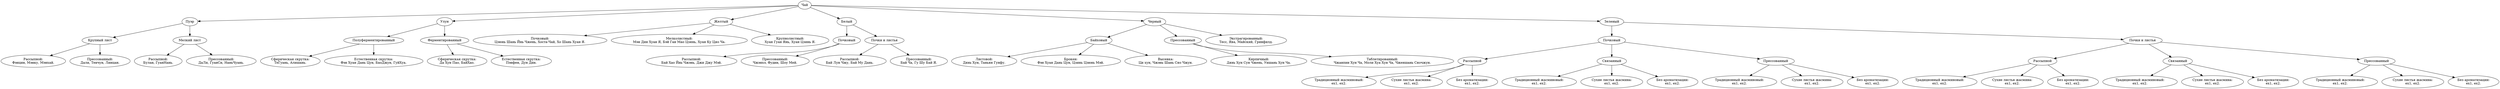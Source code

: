 digraph tree {
    "0x67aa190" [label="Чай"];
    "0x67aab50" [label="Пуэр"];
    "0x67aab20" [label="Крупный лист"];
    "0x67aab80" [label="Рассыпной:
Фэнцин, Мэнку, Мэнхай."];
    "0x67aab38" [label="Прессованный:
Дали, Тенчун, Линцан."];
    "0x67aab68" [label="Мелкий лист"];
    "0x67aab98" [label="Рассыпной:
Булан, ГуанНань."];
    "0x67aabb0" [label="Прессованный:
ДаЛи, ГуанСи, НаньЧуань."];
    "0x67aad60" [label="Улун"];
    "0x67aad30" [label="Полуферментированный"];
    "0x67aad78" [label="Сферическая скрутка:
ТеГуань, Алишань."];
    "0x67aad48" [label="Естественная скрутка:
Фэн Хуан Дань Цун, БаоДжун, ГуйХуа."];
    "0x67aad90" [label="Ферментированный"];
    "0x67aada8" [label="Сферическая скрутка:
Да Хун Пао, БайХао."];
    "0x67aadc0" [label="Естественная скрутка:
Пэнфен, Дун Дин."];
    "0x67aa6b8" [label="Желтый"];
    "0x67aa850" [label="Почковый:
Цзюнь Шань Йнь Чжень, Хоста-Чай, Хо Шань Хуан Я."];
    "0x67aa820" [label="Мелколистный:
Мэн Дин Хуан Я, Бэй Ган Мао Цзянь, Хуан Ку Цяо Ча."];
    "0x67aa748" [label="Крупнолистный:
Хуан Гуан Янь, Хуан Цзинь Я."];
    "0x67d3058" [label="Белый"];
    "0x67d3028" [label="Почковый"];
    "0x67d3070" [label="Рассыпной:
Бай Хао Йнь Чжэнь, Джи Джу Мэй."];
    "0x67d3040" [label="Прессованный:
Чжэнхэ, Фудин, Шоу Мей."];
    "0x67d3088" [label="Почки и листья"];
    "0x67d30a0" [label="Рассыпной:
Бай Лун Чжу, Бай Му Дань."];
    "0x67d30b8" [label="Прессованный:
Бай Ча, Гу Шу Бай Я."];
    "0x67d3670" [label="Черный"];
    "0x67d3640" [label="Байховый"];
    "0x67d3688" [label="Листовой:
Дянь Хун, Таньян Гунфу."];
    "0x67d3658" [label="Брокен:
Фэн Хуан Дань Цун, Цзинь Цзюнь Мэй."];
    "0x67d36a0" [label="Высевка:
Ци хун, Чжэнь Шань Сяо Чжун."];
    "0x67d36b8" [label="Прессованный"];
    "0x67d36d0" [label="Кирпичный:
Дянь Хун Сун Чжень, Уишань Хун Ча."];
    "0x67d36e8" [label="Таблетированный:
Чжанпин Хун Ча, Моли Хуа Хун Ча, Чженшань Сяочжун."];
    "0x67d3700" [label="Экстрагированный:
Тесс, Ява, Майский, Гринфилд."];
    "0x67ca2b0" [label="Зеленый"];
    "0x67ca2e0" [label="Почковый"];
    "0x67ca2c8" [label="Рассыпной"];
    "0x67ca2f8" [label="Традиционный жасминовый:
ex1, ex2."];
    "0x67ca310" [label="Сухие листья жасмина:
ex1, ex2."];
    "0x67ca328" [label="Без ароматизации:
ex1, ex2."];
    "0x67ca340" [label="Связанный"];
    "0x67ca358" [label="Традиционный жасминовый:
ex1, ex2."];
    "0x67ca370" [label="Сухие листья жасмина:
ex1, ex2."];
    "0x67ca388" [label="Без ароматизации:
ex1, ex2."];
    "0x67ca3a0" [label="Прессованный"];
    "0x67ca3b8" [label="Традиционный жасминовый:
ex1, ex2."];
    "0x67ca3d0" [label="Сухие листья жасмина:
ex1, ex2."];
    "0x67ca3e8" [label="Без ароматизации:
ex1, ex2."];
    "0x67ca400" [label="Почки и листья"];
    "0x67ca418" [label="Рассыпной"];
    "0x67ca430" [label="Традиционный жасминовый:
ex1, ex2."];
    "0x67ca448" [label="Сухие листья жасмина:
ex1, ex2."];
    "0x67ca460" [label="Без ароматизации:
ex1, ex2."];
    "0x67ca478" [label="Связанный"];
    "0x67ca490" [label="Традиционный жасминовый:
ex1, ex2."];
    "0x67ca4a8" [label="Сухие листья жасмина:
ex1, ex2."];
    "0x67ca4c0" [label="Без ароматизации:
ex1, ex2."];
    "0x67ca4d8" [label="Прессованный"];
    "0x67ca4f0" [label="Традиционный жасминовый:
ex1, ex2."];
    "0x67ca508" [label="Сухие листья жасмина:
ex1, ex2."];
    "0x67ca520" [label="Без ароматизации:
ex1, ex2."];
    "0x67aa190" -> "0x67aab50";
    "0x67aa190" -> "0x67aad60";
    "0x67aa190" -> "0x67aa6b8";
    "0x67aa190" -> "0x67d3058";
    "0x67aa190" -> "0x67d3670";
    "0x67aa190" -> "0x67ca2b0";
    "0x67aab50" -> "0x67aab20";
    "0x67aab50" -> "0x67aab68";
    "0x67aab20" -> "0x67aab80";
    "0x67aab20" -> "0x67aab38";
    "0x67aab68" -> "0x67aab98";
    "0x67aab68" -> "0x67aabb0";
    "0x67aad60" -> "0x67aad30";
    "0x67aad60" -> "0x67aad90";
    "0x67aad30" -> "0x67aad78";
    "0x67aad30" -> "0x67aad48";
    "0x67aad90" -> "0x67aada8";
    "0x67aad90" -> "0x67aadc0";
    "0x67aa6b8" -> "0x67aa850";
    "0x67aa6b8" -> "0x67aa820";
    "0x67aa6b8" -> "0x67aa748";
    "0x67d3058" -> "0x67d3028";
    "0x67d3058" -> "0x67d3088";
    "0x67d3028" -> "0x67d3070";
    "0x67d3028" -> "0x67d3040";
    "0x67d3088" -> "0x67d30a0";
    "0x67d3088" -> "0x67d30b8";
    "0x67d3670" -> "0x67d3640";
    "0x67d3670" -> "0x67d36b8";
    "0x67d3670" -> "0x67d3700";
    "0x67d3640" -> "0x67d3688";
    "0x67d3640" -> "0x67d3658";
    "0x67d3640" -> "0x67d36a0";
    "0x67d36b8" -> "0x67d36d0";
    "0x67d36b8" -> "0x67d36e8";
    "0x67ca2b0" -> "0x67ca2e0";
    "0x67ca2b0" -> "0x67ca400";
    "0x67ca2e0" -> "0x67ca2c8";
    "0x67ca2e0" -> "0x67ca340";
    "0x67ca2e0" -> "0x67ca3a0";
    "0x67ca2c8" -> "0x67ca2f8";
    "0x67ca2c8" -> "0x67ca310";
    "0x67ca2c8" -> "0x67ca328";
    "0x67ca340" -> "0x67ca358";
    "0x67ca340" -> "0x67ca370";
    "0x67ca340" -> "0x67ca388";
    "0x67ca3a0" -> "0x67ca3b8";
    "0x67ca3a0" -> "0x67ca3d0";
    "0x67ca3a0" -> "0x67ca3e8";
    "0x67ca400" -> "0x67ca418";
    "0x67ca400" -> "0x67ca478";
    "0x67ca400" -> "0x67ca4d8";
    "0x67ca418" -> "0x67ca430";
    "0x67ca418" -> "0x67ca448";
    "0x67ca418" -> "0x67ca460";
    "0x67ca478" -> "0x67ca490";
    "0x67ca478" -> "0x67ca4a8";
    "0x67ca478" -> "0x67ca4c0";
    "0x67ca4d8" -> "0x67ca4f0";
    "0x67ca4d8" -> "0x67ca508";
    "0x67ca4d8" -> "0x67ca520";
}
